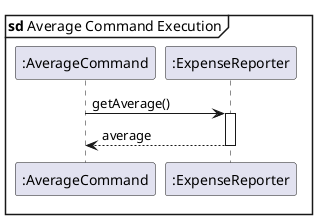 @startuml average
skinparam sequenceReferenceBackgroundColor #fffff
mainframe **sd** Average Command Execution

participant ":AverageCommand" as AC
participant ":ExpenseReporter" as Reporter

AC -> Reporter : getAverage()
activate Reporter

Reporter --> AC : average
deactivate Reporter


@enduml
